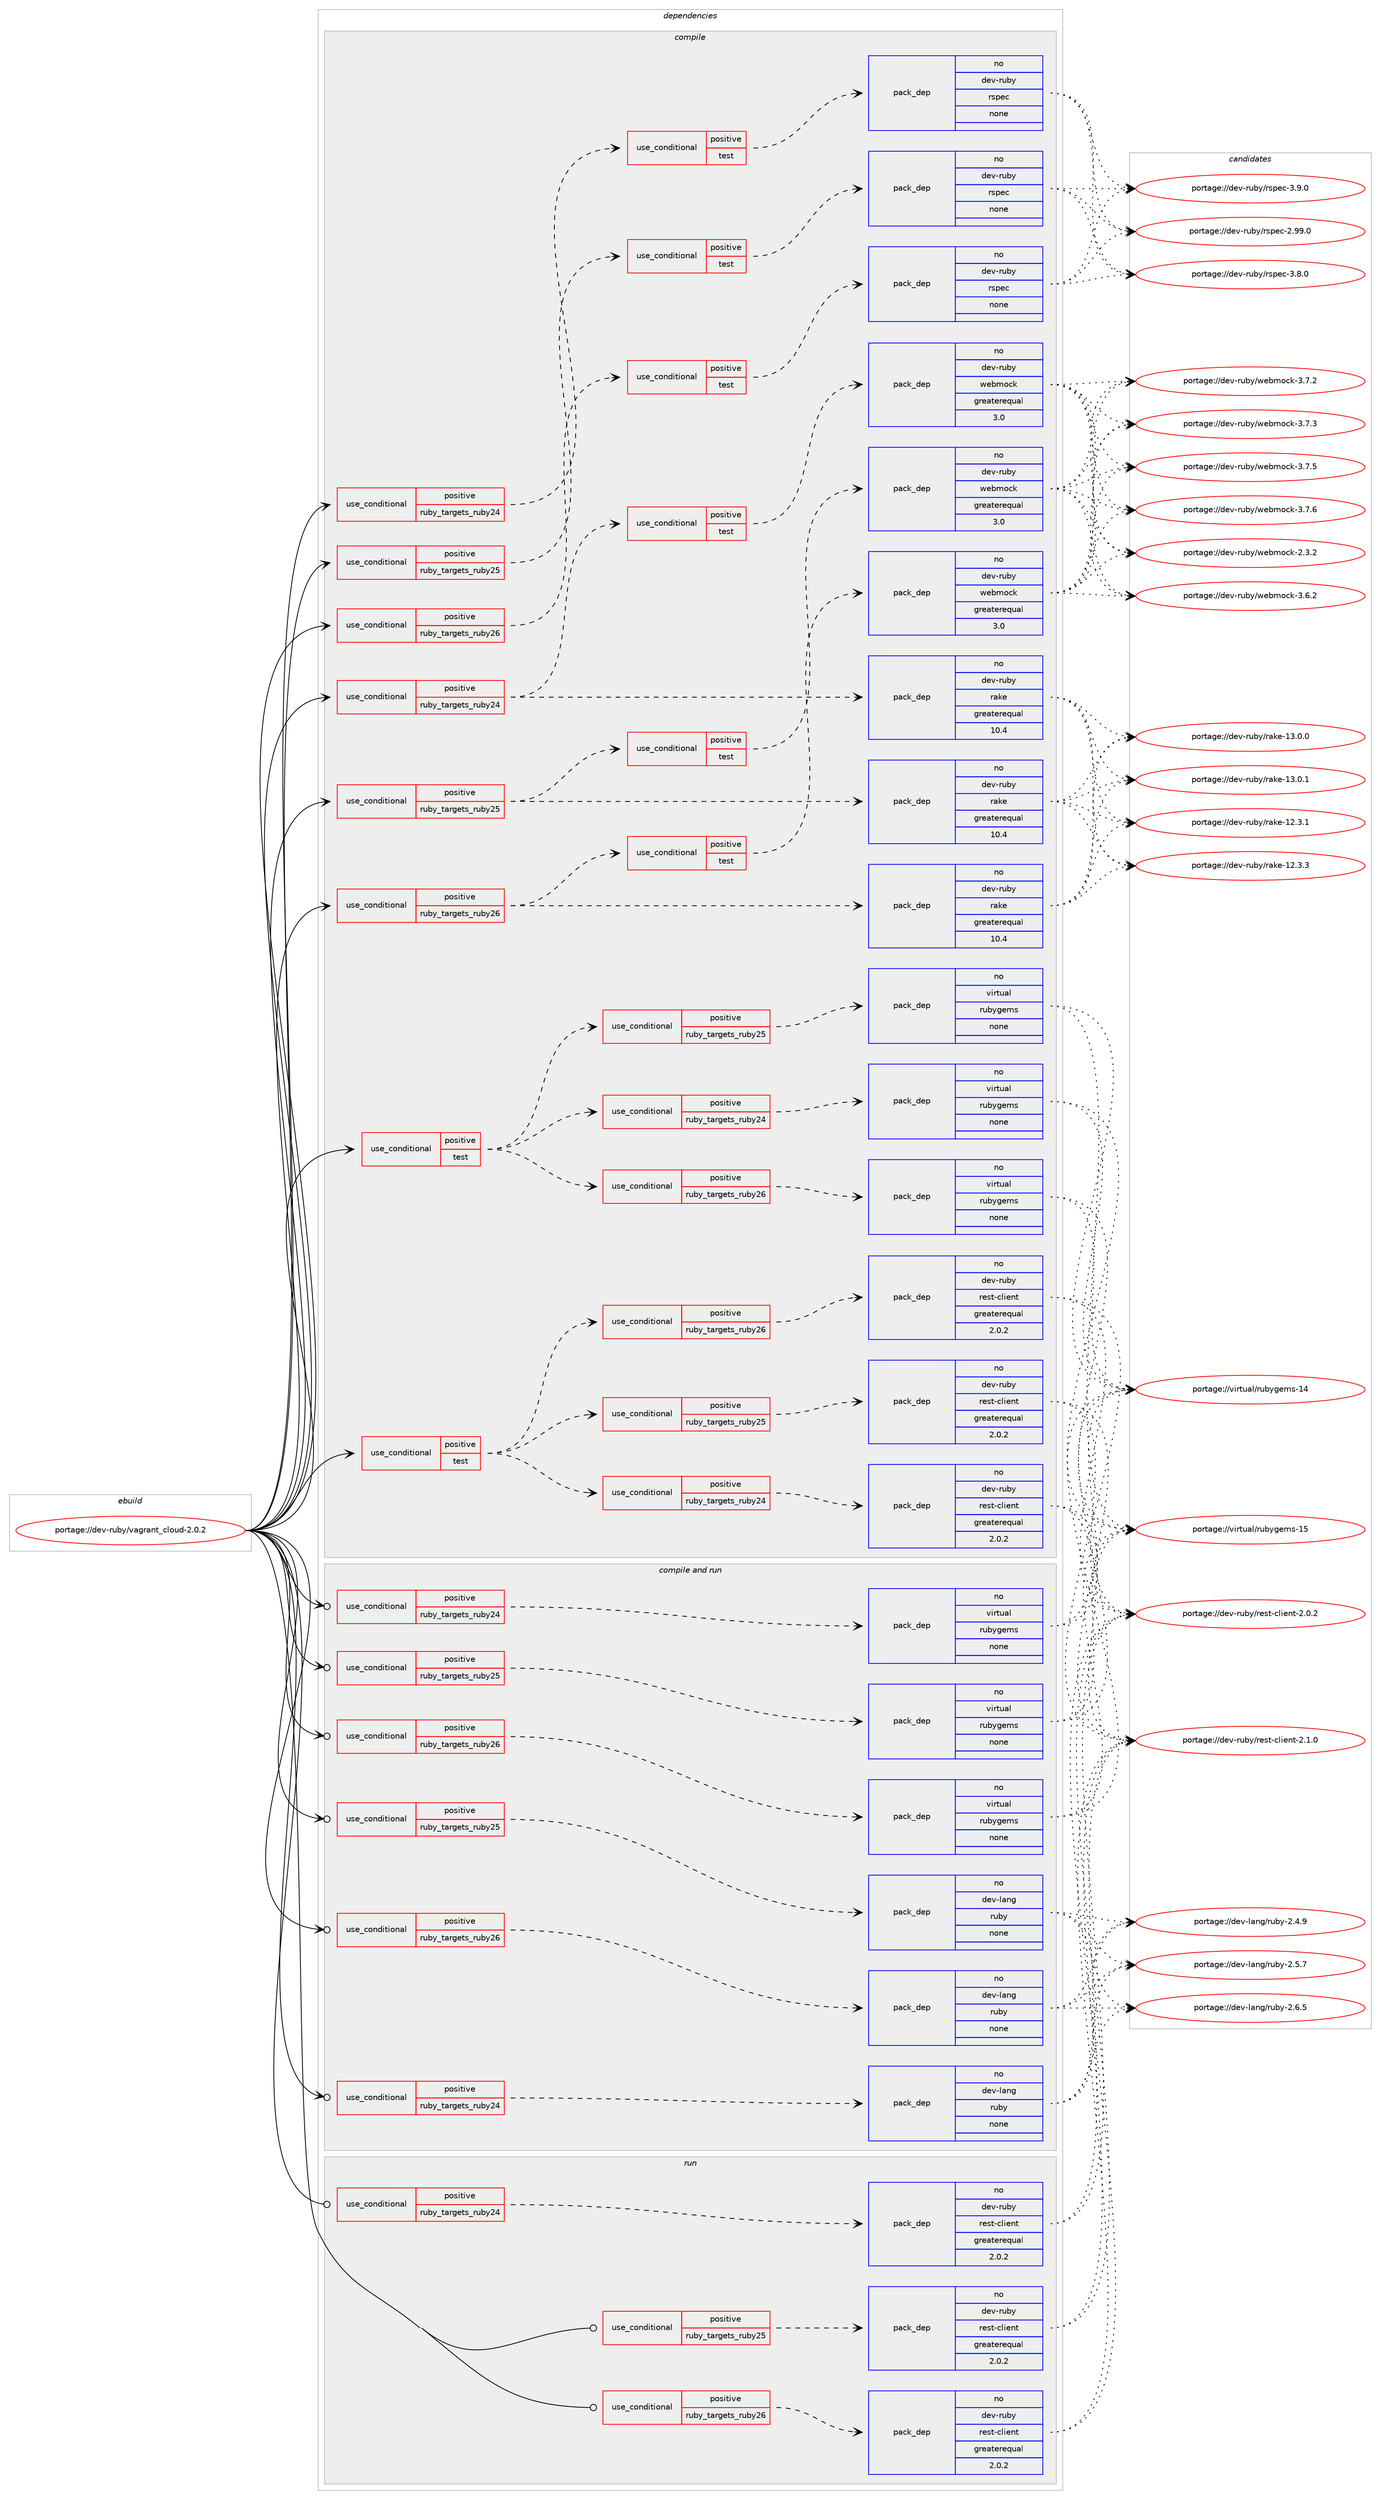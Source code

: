 digraph prolog {

# *************
# Graph options
# *************

newrank=true;
concentrate=true;
compound=true;
graph [rankdir=LR,fontname=Helvetica,fontsize=10,ranksep=1.5];#, ranksep=2.5, nodesep=0.2];
edge  [arrowhead=vee];
node  [fontname=Helvetica,fontsize=10];

# **********
# The ebuild
# **********

subgraph cluster_leftcol {
color=gray;
rank=same;
label=<<i>ebuild</i>>;
id [label="portage://dev-ruby/vagrant_cloud-2.0.2", color=red, width=4, href="../dev-ruby/vagrant_cloud-2.0.2.svg"];
}

# ****************
# The dependencies
# ****************

subgraph cluster_midcol {
color=gray;
label=<<i>dependencies</i>>;
subgraph cluster_compile {
fillcolor="#eeeeee";
style=filled;
label=<<i>compile</i>>;
subgraph cond69232 {
dependency255165 [label=<<TABLE BORDER="0" CELLBORDER="1" CELLSPACING="0" CELLPADDING="4"><TR><TD ROWSPAN="3" CELLPADDING="10">use_conditional</TD></TR><TR><TD>positive</TD></TR><TR><TD>ruby_targets_ruby24</TD></TR></TABLE>>, shape=none, color=red];
subgraph cond69233 {
dependency255166 [label=<<TABLE BORDER="0" CELLBORDER="1" CELLSPACING="0" CELLPADDING="4"><TR><TD ROWSPAN="3" CELLPADDING="10">use_conditional</TD></TR><TR><TD>positive</TD></TR><TR><TD>test</TD></TR></TABLE>>, shape=none, color=red];
subgraph pack182372 {
dependency255167 [label=<<TABLE BORDER="0" CELLBORDER="1" CELLSPACING="0" CELLPADDING="4" WIDTH="220"><TR><TD ROWSPAN="6" CELLPADDING="30">pack_dep</TD></TR><TR><TD WIDTH="110">no</TD></TR><TR><TD>dev-ruby</TD></TR><TR><TD>rspec</TD></TR><TR><TD>none</TD></TR><TR><TD></TD></TR></TABLE>>, shape=none, color=blue];
}
dependency255166:e -> dependency255167:w [weight=20,style="dashed",arrowhead="vee"];
}
dependency255165:e -> dependency255166:w [weight=20,style="dashed",arrowhead="vee"];
}
id:e -> dependency255165:w [weight=20,style="solid",arrowhead="vee"];
subgraph cond69234 {
dependency255168 [label=<<TABLE BORDER="0" CELLBORDER="1" CELLSPACING="0" CELLPADDING="4"><TR><TD ROWSPAN="3" CELLPADDING="10">use_conditional</TD></TR><TR><TD>positive</TD></TR><TR><TD>ruby_targets_ruby24</TD></TR></TABLE>>, shape=none, color=red];
subgraph pack182373 {
dependency255169 [label=<<TABLE BORDER="0" CELLBORDER="1" CELLSPACING="0" CELLPADDING="4" WIDTH="220"><TR><TD ROWSPAN="6" CELLPADDING="30">pack_dep</TD></TR><TR><TD WIDTH="110">no</TD></TR><TR><TD>dev-ruby</TD></TR><TR><TD>rake</TD></TR><TR><TD>greaterequal</TD></TR><TR><TD>10.4</TD></TR></TABLE>>, shape=none, color=blue];
}
dependency255168:e -> dependency255169:w [weight=20,style="dashed",arrowhead="vee"];
subgraph cond69235 {
dependency255170 [label=<<TABLE BORDER="0" CELLBORDER="1" CELLSPACING="0" CELLPADDING="4"><TR><TD ROWSPAN="3" CELLPADDING="10">use_conditional</TD></TR><TR><TD>positive</TD></TR><TR><TD>test</TD></TR></TABLE>>, shape=none, color=red];
subgraph pack182374 {
dependency255171 [label=<<TABLE BORDER="0" CELLBORDER="1" CELLSPACING="0" CELLPADDING="4" WIDTH="220"><TR><TD ROWSPAN="6" CELLPADDING="30">pack_dep</TD></TR><TR><TD WIDTH="110">no</TD></TR><TR><TD>dev-ruby</TD></TR><TR><TD>webmock</TD></TR><TR><TD>greaterequal</TD></TR><TR><TD>3.0</TD></TR></TABLE>>, shape=none, color=blue];
}
dependency255170:e -> dependency255171:w [weight=20,style="dashed",arrowhead="vee"];
}
dependency255168:e -> dependency255170:w [weight=20,style="dashed",arrowhead="vee"];
}
id:e -> dependency255168:w [weight=20,style="solid",arrowhead="vee"];
subgraph cond69236 {
dependency255172 [label=<<TABLE BORDER="0" CELLBORDER="1" CELLSPACING="0" CELLPADDING="4"><TR><TD ROWSPAN="3" CELLPADDING="10">use_conditional</TD></TR><TR><TD>positive</TD></TR><TR><TD>ruby_targets_ruby25</TD></TR></TABLE>>, shape=none, color=red];
subgraph cond69237 {
dependency255173 [label=<<TABLE BORDER="0" CELLBORDER="1" CELLSPACING="0" CELLPADDING="4"><TR><TD ROWSPAN="3" CELLPADDING="10">use_conditional</TD></TR><TR><TD>positive</TD></TR><TR><TD>test</TD></TR></TABLE>>, shape=none, color=red];
subgraph pack182375 {
dependency255174 [label=<<TABLE BORDER="0" CELLBORDER="1" CELLSPACING="0" CELLPADDING="4" WIDTH="220"><TR><TD ROWSPAN="6" CELLPADDING="30">pack_dep</TD></TR><TR><TD WIDTH="110">no</TD></TR><TR><TD>dev-ruby</TD></TR><TR><TD>rspec</TD></TR><TR><TD>none</TD></TR><TR><TD></TD></TR></TABLE>>, shape=none, color=blue];
}
dependency255173:e -> dependency255174:w [weight=20,style="dashed",arrowhead="vee"];
}
dependency255172:e -> dependency255173:w [weight=20,style="dashed",arrowhead="vee"];
}
id:e -> dependency255172:w [weight=20,style="solid",arrowhead="vee"];
subgraph cond69238 {
dependency255175 [label=<<TABLE BORDER="0" CELLBORDER="1" CELLSPACING="0" CELLPADDING="4"><TR><TD ROWSPAN="3" CELLPADDING="10">use_conditional</TD></TR><TR><TD>positive</TD></TR><TR><TD>ruby_targets_ruby25</TD></TR></TABLE>>, shape=none, color=red];
subgraph pack182376 {
dependency255176 [label=<<TABLE BORDER="0" CELLBORDER="1" CELLSPACING="0" CELLPADDING="4" WIDTH="220"><TR><TD ROWSPAN="6" CELLPADDING="30">pack_dep</TD></TR><TR><TD WIDTH="110">no</TD></TR><TR><TD>dev-ruby</TD></TR><TR><TD>rake</TD></TR><TR><TD>greaterequal</TD></TR><TR><TD>10.4</TD></TR></TABLE>>, shape=none, color=blue];
}
dependency255175:e -> dependency255176:w [weight=20,style="dashed",arrowhead="vee"];
subgraph cond69239 {
dependency255177 [label=<<TABLE BORDER="0" CELLBORDER="1" CELLSPACING="0" CELLPADDING="4"><TR><TD ROWSPAN="3" CELLPADDING="10">use_conditional</TD></TR><TR><TD>positive</TD></TR><TR><TD>test</TD></TR></TABLE>>, shape=none, color=red];
subgraph pack182377 {
dependency255178 [label=<<TABLE BORDER="0" CELLBORDER="1" CELLSPACING="0" CELLPADDING="4" WIDTH="220"><TR><TD ROWSPAN="6" CELLPADDING="30">pack_dep</TD></TR><TR><TD WIDTH="110">no</TD></TR><TR><TD>dev-ruby</TD></TR><TR><TD>webmock</TD></TR><TR><TD>greaterequal</TD></TR><TR><TD>3.0</TD></TR></TABLE>>, shape=none, color=blue];
}
dependency255177:e -> dependency255178:w [weight=20,style="dashed",arrowhead="vee"];
}
dependency255175:e -> dependency255177:w [weight=20,style="dashed",arrowhead="vee"];
}
id:e -> dependency255175:w [weight=20,style="solid",arrowhead="vee"];
subgraph cond69240 {
dependency255179 [label=<<TABLE BORDER="0" CELLBORDER="1" CELLSPACING="0" CELLPADDING="4"><TR><TD ROWSPAN="3" CELLPADDING="10">use_conditional</TD></TR><TR><TD>positive</TD></TR><TR><TD>ruby_targets_ruby26</TD></TR></TABLE>>, shape=none, color=red];
subgraph cond69241 {
dependency255180 [label=<<TABLE BORDER="0" CELLBORDER="1" CELLSPACING="0" CELLPADDING="4"><TR><TD ROWSPAN="3" CELLPADDING="10">use_conditional</TD></TR><TR><TD>positive</TD></TR><TR><TD>test</TD></TR></TABLE>>, shape=none, color=red];
subgraph pack182378 {
dependency255181 [label=<<TABLE BORDER="0" CELLBORDER="1" CELLSPACING="0" CELLPADDING="4" WIDTH="220"><TR><TD ROWSPAN="6" CELLPADDING="30">pack_dep</TD></TR><TR><TD WIDTH="110">no</TD></TR><TR><TD>dev-ruby</TD></TR><TR><TD>rspec</TD></TR><TR><TD>none</TD></TR><TR><TD></TD></TR></TABLE>>, shape=none, color=blue];
}
dependency255180:e -> dependency255181:w [weight=20,style="dashed",arrowhead="vee"];
}
dependency255179:e -> dependency255180:w [weight=20,style="dashed",arrowhead="vee"];
}
id:e -> dependency255179:w [weight=20,style="solid",arrowhead="vee"];
subgraph cond69242 {
dependency255182 [label=<<TABLE BORDER="0" CELLBORDER="1" CELLSPACING="0" CELLPADDING="4"><TR><TD ROWSPAN="3" CELLPADDING="10">use_conditional</TD></TR><TR><TD>positive</TD></TR><TR><TD>ruby_targets_ruby26</TD></TR></TABLE>>, shape=none, color=red];
subgraph pack182379 {
dependency255183 [label=<<TABLE BORDER="0" CELLBORDER="1" CELLSPACING="0" CELLPADDING="4" WIDTH="220"><TR><TD ROWSPAN="6" CELLPADDING="30">pack_dep</TD></TR><TR><TD WIDTH="110">no</TD></TR><TR><TD>dev-ruby</TD></TR><TR><TD>rake</TD></TR><TR><TD>greaterequal</TD></TR><TR><TD>10.4</TD></TR></TABLE>>, shape=none, color=blue];
}
dependency255182:e -> dependency255183:w [weight=20,style="dashed",arrowhead="vee"];
subgraph cond69243 {
dependency255184 [label=<<TABLE BORDER="0" CELLBORDER="1" CELLSPACING="0" CELLPADDING="4"><TR><TD ROWSPAN="3" CELLPADDING="10">use_conditional</TD></TR><TR><TD>positive</TD></TR><TR><TD>test</TD></TR></TABLE>>, shape=none, color=red];
subgraph pack182380 {
dependency255185 [label=<<TABLE BORDER="0" CELLBORDER="1" CELLSPACING="0" CELLPADDING="4" WIDTH="220"><TR><TD ROWSPAN="6" CELLPADDING="30">pack_dep</TD></TR><TR><TD WIDTH="110">no</TD></TR><TR><TD>dev-ruby</TD></TR><TR><TD>webmock</TD></TR><TR><TD>greaterequal</TD></TR><TR><TD>3.0</TD></TR></TABLE>>, shape=none, color=blue];
}
dependency255184:e -> dependency255185:w [weight=20,style="dashed",arrowhead="vee"];
}
dependency255182:e -> dependency255184:w [weight=20,style="dashed",arrowhead="vee"];
}
id:e -> dependency255182:w [weight=20,style="solid",arrowhead="vee"];
subgraph cond69244 {
dependency255186 [label=<<TABLE BORDER="0" CELLBORDER="1" CELLSPACING="0" CELLPADDING="4"><TR><TD ROWSPAN="3" CELLPADDING="10">use_conditional</TD></TR><TR><TD>positive</TD></TR><TR><TD>test</TD></TR></TABLE>>, shape=none, color=red];
subgraph cond69245 {
dependency255187 [label=<<TABLE BORDER="0" CELLBORDER="1" CELLSPACING="0" CELLPADDING="4"><TR><TD ROWSPAN="3" CELLPADDING="10">use_conditional</TD></TR><TR><TD>positive</TD></TR><TR><TD>ruby_targets_ruby24</TD></TR></TABLE>>, shape=none, color=red];
subgraph pack182381 {
dependency255188 [label=<<TABLE BORDER="0" CELLBORDER="1" CELLSPACING="0" CELLPADDING="4" WIDTH="220"><TR><TD ROWSPAN="6" CELLPADDING="30">pack_dep</TD></TR><TR><TD WIDTH="110">no</TD></TR><TR><TD>dev-ruby</TD></TR><TR><TD>rest-client</TD></TR><TR><TD>greaterequal</TD></TR><TR><TD>2.0.2</TD></TR></TABLE>>, shape=none, color=blue];
}
dependency255187:e -> dependency255188:w [weight=20,style="dashed",arrowhead="vee"];
}
dependency255186:e -> dependency255187:w [weight=20,style="dashed",arrowhead="vee"];
subgraph cond69246 {
dependency255189 [label=<<TABLE BORDER="0" CELLBORDER="1" CELLSPACING="0" CELLPADDING="4"><TR><TD ROWSPAN="3" CELLPADDING="10">use_conditional</TD></TR><TR><TD>positive</TD></TR><TR><TD>ruby_targets_ruby25</TD></TR></TABLE>>, shape=none, color=red];
subgraph pack182382 {
dependency255190 [label=<<TABLE BORDER="0" CELLBORDER="1" CELLSPACING="0" CELLPADDING="4" WIDTH="220"><TR><TD ROWSPAN="6" CELLPADDING="30">pack_dep</TD></TR><TR><TD WIDTH="110">no</TD></TR><TR><TD>dev-ruby</TD></TR><TR><TD>rest-client</TD></TR><TR><TD>greaterequal</TD></TR><TR><TD>2.0.2</TD></TR></TABLE>>, shape=none, color=blue];
}
dependency255189:e -> dependency255190:w [weight=20,style="dashed",arrowhead="vee"];
}
dependency255186:e -> dependency255189:w [weight=20,style="dashed",arrowhead="vee"];
subgraph cond69247 {
dependency255191 [label=<<TABLE BORDER="0" CELLBORDER="1" CELLSPACING="0" CELLPADDING="4"><TR><TD ROWSPAN="3" CELLPADDING="10">use_conditional</TD></TR><TR><TD>positive</TD></TR><TR><TD>ruby_targets_ruby26</TD></TR></TABLE>>, shape=none, color=red];
subgraph pack182383 {
dependency255192 [label=<<TABLE BORDER="0" CELLBORDER="1" CELLSPACING="0" CELLPADDING="4" WIDTH="220"><TR><TD ROWSPAN="6" CELLPADDING="30">pack_dep</TD></TR><TR><TD WIDTH="110">no</TD></TR><TR><TD>dev-ruby</TD></TR><TR><TD>rest-client</TD></TR><TR><TD>greaterequal</TD></TR><TR><TD>2.0.2</TD></TR></TABLE>>, shape=none, color=blue];
}
dependency255191:e -> dependency255192:w [weight=20,style="dashed",arrowhead="vee"];
}
dependency255186:e -> dependency255191:w [weight=20,style="dashed",arrowhead="vee"];
}
id:e -> dependency255186:w [weight=20,style="solid",arrowhead="vee"];
subgraph cond69248 {
dependency255193 [label=<<TABLE BORDER="0" CELLBORDER="1" CELLSPACING="0" CELLPADDING="4"><TR><TD ROWSPAN="3" CELLPADDING="10">use_conditional</TD></TR><TR><TD>positive</TD></TR><TR><TD>test</TD></TR></TABLE>>, shape=none, color=red];
subgraph cond69249 {
dependency255194 [label=<<TABLE BORDER="0" CELLBORDER="1" CELLSPACING="0" CELLPADDING="4"><TR><TD ROWSPAN="3" CELLPADDING="10">use_conditional</TD></TR><TR><TD>positive</TD></TR><TR><TD>ruby_targets_ruby24</TD></TR></TABLE>>, shape=none, color=red];
subgraph pack182384 {
dependency255195 [label=<<TABLE BORDER="0" CELLBORDER="1" CELLSPACING="0" CELLPADDING="4" WIDTH="220"><TR><TD ROWSPAN="6" CELLPADDING="30">pack_dep</TD></TR><TR><TD WIDTH="110">no</TD></TR><TR><TD>virtual</TD></TR><TR><TD>rubygems</TD></TR><TR><TD>none</TD></TR><TR><TD></TD></TR></TABLE>>, shape=none, color=blue];
}
dependency255194:e -> dependency255195:w [weight=20,style="dashed",arrowhead="vee"];
}
dependency255193:e -> dependency255194:w [weight=20,style="dashed",arrowhead="vee"];
subgraph cond69250 {
dependency255196 [label=<<TABLE BORDER="0" CELLBORDER="1" CELLSPACING="0" CELLPADDING="4"><TR><TD ROWSPAN="3" CELLPADDING="10">use_conditional</TD></TR><TR><TD>positive</TD></TR><TR><TD>ruby_targets_ruby25</TD></TR></TABLE>>, shape=none, color=red];
subgraph pack182385 {
dependency255197 [label=<<TABLE BORDER="0" CELLBORDER="1" CELLSPACING="0" CELLPADDING="4" WIDTH="220"><TR><TD ROWSPAN="6" CELLPADDING="30">pack_dep</TD></TR><TR><TD WIDTH="110">no</TD></TR><TR><TD>virtual</TD></TR><TR><TD>rubygems</TD></TR><TR><TD>none</TD></TR><TR><TD></TD></TR></TABLE>>, shape=none, color=blue];
}
dependency255196:e -> dependency255197:w [weight=20,style="dashed",arrowhead="vee"];
}
dependency255193:e -> dependency255196:w [weight=20,style="dashed",arrowhead="vee"];
subgraph cond69251 {
dependency255198 [label=<<TABLE BORDER="0" CELLBORDER="1" CELLSPACING="0" CELLPADDING="4"><TR><TD ROWSPAN="3" CELLPADDING="10">use_conditional</TD></TR><TR><TD>positive</TD></TR><TR><TD>ruby_targets_ruby26</TD></TR></TABLE>>, shape=none, color=red];
subgraph pack182386 {
dependency255199 [label=<<TABLE BORDER="0" CELLBORDER="1" CELLSPACING="0" CELLPADDING="4" WIDTH="220"><TR><TD ROWSPAN="6" CELLPADDING="30">pack_dep</TD></TR><TR><TD WIDTH="110">no</TD></TR><TR><TD>virtual</TD></TR><TR><TD>rubygems</TD></TR><TR><TD>none</TD></TR><TR><TD></TD></TR></TABLE>>, shape=none, color=blue];
}
dependency255198:e -> dependency255199:w [weight=20,style="dashed",arrowhead="vee"];
}
dependency255193:e -> dependency255198:w [weight=20,style="dashed",arrowhead="vee"];
}
id:e -> dependency255193:w [weight=20,style="solid",arrowhead="vee"];
}
subgraph cluster_compileandrun {
fillcolor="#eeeeee";
style=filled;
label=<<i>compile and run</i>>;
subgraph cond69252 {
dependency255200 [label=<<TABLE BORDER="0" CELLBORDER="1" CELLSPACING="0" CELLPADDING="4"><TR><TD ROWSPAN="3" CELLPADDING="10">use_conditional</TD></TR><TR><TD>positive</TD></TR><TR><TD>ruby_targets_ruby24</TD></TR></TABLE>>, shape=none, color=red];
subgraph pack182387 {
dependency255201 [label=<<TABLE BORDER="0" CELLBORDER="1" CELLSPACING="0" CELLPADDING="4" WIDTH="220"><TR><TD ROWSPAN="6" CELLPADDING="30">pack_dep</TD></TR><TR><TD WIDTH="110">no</TD></TR><TR><TD>dev-lang</TD></TR><TR><TD>ruby</TD></TR><TR><TD>none</TD></TR><TR><TD></TD></TR></TABLE>>, shape=none, color=blue];
}
dependency255200:e -> dependency255201:w [weight=20,style="dashed",arrowhead="vee"];
}
id:e -> dependency255200:w [weight=20,style="solid",arrowhead="odotvee"];
subgraph cond69253 {
dependency255202 [label=<<TABLE BORDER="0" CELLBORDER="1" CELLSPACING="0" CELLPADDING="4"><TR><TD ROWSPAN="3" CELLPADDING="10">use_conditional</TD></TR><TR><TD>positive</TD></TR><TR><TD>ruby_targets_ruby24</TD></TR></TABLE>>, shape=none, color=red];
subgraph pack182388 {
dependency255203 [label=<<TABLE BORDER="0" CELLBORDER="1" CELLSPACING="0" CELLPADDING="4" WIDTH="220"><TR><TD ROWSPAN="6" CELLPADDING="30">pack_dep</TD></TR><TR><TD WIDTH="110">no</TD></TR><TR><TD>virtual</TD></TR><TR><TD>rubygems</TD></TR><TR><TD>none</TD></TR><TR><TD></TD></TR></TABLE>>, shape=none, color=blue];
}
dependency255202:e -> dependency255203:w [weight=20,style="dashed",arrowhead="vee"];
}
id:e -> dependency255202:w [weight=20,style="solid",arrowhead="odotvee"];
subgraph cond69254 {
dependency255204 [label=<<TABLE BORDER="0" CELLBORDER="1" CELLSPACING="0" CELLPADDING="4"><TR><TD ROWSPAN="3" CELLPADDING="10">use_conditional</TD></TR><TR><TD>positive</TD></TR><TR><TD>ruby_targets_ruby25</TD></TR></TABLE>>, shape=none, color=red];
subgraph pack182389 {
dependency255205 [label=<<TABLE BORDER="0" CELLBORDER="1" CELLSPACING="0" CELLPADDING="4" WIDTH="220"><TR><TD ROWSPAN="6" CELLPADDING="30">pack_dep</TD></TR><TR><TD WIDTH="110">no</TD></TR><TR><TD>dev-lang</TD></TR><TR><TD>ruby</TD></TR><TR><TD>none</TD></TR><TR><TD></TD></TR></TABLE>>, shape=none, color=blue];
}
dependency255204:e -> dependency255205:w [weight=20,style="dashed",arrowhead="vee"];
}
id:e -> dependency255204:w [weight=20,style="solid",arrowhead="odotvee"];
subgraph cond69255 {
dependency255206 [label=<<TABLE BORDER="0" CELLBORDER="1" CELLSPACING="0" CELLPADDING="4"><TR><TD ROWSPAN="3" CELLPADDING="10">use_conditional</TD></TR><TR><TD>positive</TD></TR><TR><TD>ruby_targets_ruby25</TD></TR></TABLE>>, shape=none, color=red];
subgraph pack182390 {
dependency255207 [label=<<TABLE BORDER="0" CELLBORDER="1" CELLSPACING="0" CELLPADDING="4" WIDTH="220"><TR><TD ROWSPAN="6" CELLPADDING="30">pack_dep</TD></TR><TR><TD WIDTH="110">no</TD></TR><TR><TD>virtual</TD></TR><TR><TD>rubygems</TD></TR><TR><TD>none</TD></TR><TR><TD></TD></TR></TABLE>>, shape=none, color=blue];
}
dependency255206:e -> dependency255207:w [weight=20,style="dashed",arrowhead="vee"];
}
id:e -> dependency255206:w [weight=20,style="solid",arrowhead="odotvee"];
subgraph cond69256 {
dependency255208 [label=<<TABLE BORDER="0" CELLBORDER="1" CELLSPACING="0" CELLPADDING="4"><TR><TD ROWSPAN="3" CELLPADDING="10">use_conditional</TD></TR><TR><TD>positive</TD></TR><TR><TD>ruby_targets_ruby26</TD></TR></TABLE>>, shape=none, color=red];
subgraph pack182391 {
dependency255209 [label=<<TABLE BORDER="0" CELLBORDER="1" CELLSPACING="0" CELLPADDING="4" WIDTH="220"><TR><TD ROWSPAN="6" CELLPADDING="30">pack_dep</TD></TR><TR><TD WIDTH="110">no</TD></TR><TR><TD>dev-lang</TD></TR><TR><TD>ruby</TD></TR><TR><TD>none</TD></TR><TR><TD></TD></TR></TABLE>>, shape=none, color=blue];
}
dependency255208:e -> dependency255209:w [weight=20,style="dashed",arrowhead="vee"];
}
id:e -> dependency255208:w [weight=20,style="solid",arrowhead="odotvee"];
subgraph cond69257 {
dependency255210 [label=<<TABLE BORDER="0" CELLBORDER="1" CELLSPACING="0" CELLPADDING="4"><TR><TD ROWSPAN="3" CELLPADDING="10">use_conditional</TD></TR><TR><TD>positive</TD></TR><TR><TD>ruby_targets_ruby26</TD></TR></TABLE>>, shape=none, color=red];
subgraph pack182392 {
dependency255211 [label=<<TABLE BORDER="0" CELLBORDER="1" CELLSPACING="0" CELLPADDING="4" WIDTH="220"><TR><TD ROWSPAN="6" CELLPADDING="30">pack_dep</TD></TR><TR><TD WIDTH="110">no</TD></TR><TR><TD>virtual</TD></TR><TR><TD>rubygems</TD></TR><TR><TD>none</TD></TR><TR><TD></TD></TR></TABLE>>, shape=none, color=blue];
}
dependency255210:e -> dependency255211:w [weight=20,style="dashed",arrowhead="vee"];
}
id:e -> dependency255210:w [weight=20,style="solid",arrowhead="odotvee"];
}
subgraph cluster_run {
fillcolor="#eeeeee";
style=filled;
label=<<i>run</i>>;
subgraph cond69258 {
dependency255212 [label=<<TABLE BORDER="0" CELLBORDER="1" CELLSPACING="0" CELLPADDING="4"><TR><TD ROWSPAN="3" CELLPADDING="10">use_conditional</TD></TR><TR><TD>positive</TD></TR><TR><TD>ruby_targets_ruby24</TD></TR></TABLE>>, shape=none, color=red];
subgraph pack182393 {
dependency255213 [label=<<TABLE BORDER="0" CELLBORDER="1" CELLSPACING="0" CELLPADDING="4" WIDTH="220"><TR><TD ROWSPAN="6" CELLPADDING="30">pack_dep</TD></TR><TR><TD WIDTH="110">no</TD></TR><TR><TD>dev-ruby</TD></TR><TR><TD>rest-client</TD></TR><TR><TD>greaterequal</TD></TR><TR><TD>2.0.2</TD></TR></TABLE>>, shape=none, color=blue];
}
dependency255212:e -> dependency255213:w [weight=20,style="dashed",arrowhead="vee"];
}
id:e -> dependency255212:w [weight=20,style="solid",arrowhead="odot"];
subgraph cond69259 {
dependency255214 [label=<<TABLE BORDER="0" CELLBORDER="1" CELLSPACING="0" CELLPADDING="4"><TR><TD ROWSPAN="3" CELLPADDING="10">use_conditional</TD></TR><TR><TD>positive</TD></TR><TR><TD>ruby_targets_ruby25</TD></TR></TABLE>>, shape=none, color=red];
subgraph pack182394 {
dependency255215 [label=<<TABLE BORDER="0" CELLBORDER="1" CELLSPACING="0" CELLPADDING="4" WIDTH="220"><TR><TD ROWSPAN="6" CELLPADDING="30">pack_dep</TD></TR><TR><TD WIDTH="110">no</TD></TR><TR><TD>dev-ruby</TD></TR><TR><TD>rest-client</TD></TR><TR><TD>greaterequal</TD></TR><TR><TD>2.0.2</TD></TR></TABLE>>, shape=none, color=blue];
}
dependency255214:e -> dependency255215:w [weight=20,style="dashed",arrowhead="vee"];
}
id:e -> dependency255214:w [weight=20,style="solid",arrowhead="odot"];
subgraph cond69260 {
dependency255216 [label=<<TABLE BORDER="0" CELLBORDER="1" CELLSPACING="0" CELLPADDING="4"><TR><TD ROWSPAN="3" CELLPADDING="10">use_conditional</TD></TR><TR><TD>positive</TD></TR><TR><TD>ruby_targets_ruby26</TD></TR></TABLE>>, shape=none, color=red];
subgraph pack182395 {
dependency255217 [label=<<TABLE BORDER="0" CELLBORDER="1" CELLSPACING="0" CELLPADDING="4" WIDTH="220"><TR><TD ROWSPAN="6" CELLPADDING="30">pack_dep</TD></TR><TR><TD WIDTH="110">no</TD></TR><TR><TD>dev-ruby</TD></TR><TR><TD>rest-client</TD></TR><TR><TD>greaterequal</TD></TR><TR><TD>2.0.2</TD></TR></TABLE>>, shape=none, color=blue];
}
dependency255216:e -> dependency255217:w [weight=20,style="dashed",arrowhead="vee"];
}
id:e -> dependency255216:w [weight=20,style="solid",arrowhead="odot"];
}
}

# **************
# The candidates
# **************

subgraph cluster_choices {
rank=same;
color=gray;
label=<<i>candidates</i>>;

subgraph choice182372 {
color=black;
nodesep=1;
choiceportage1001011184511411798121471141151121019945504657574648 [label="portage://dev-ruby/rspec-2.99.0", color=red, width=4,href="../dev-ruby/rspec-2.99.0.svg"];
choiceportage10010111845114117981214711411511210199455146564648 [label="portage://dev-ruby/rspec-3.8.0", color=red, width=4,href="../dev-ruby/rspec-3.8.0.svg"];
choiceportage10010111845114117981214711411511210199455146574648 [label="portage://dev-ruby/rspec-3.9.0", color=red, width=4,href="../dev-ruby/rspec-3.9.0.svg"];
dependency255167:e -> choiceportage1001011184511411798121471141151121019945504657574648:w [style=dotted,weight="100"];
dependency255167:e -> choiceportage10010111845114117981214711411511210199455146564648:w [style=dotted,weight="100"];
dependency255167:e -> choiceportage10010111845114117981214711411511210199455146574648:w [style=dotted,weight="100"];
}
subgraph choice182373 {
color=black;
nodesep=1;
choiceportage1001011184511411798121471149710710145495046514649 [label="portage://dev-ruby/rake-12.3.1", color=red, width=4,href="../dev-ruby/rake-12.3.1.svg"];
choiceportage1001011184511411798121471149710710145495046514651 [label="portage://dev-ruby/rake-12.3.3", color=red, width=4,href="../dev-ruby/rake-12.3.3.svg"];
choiceportage1001011184511411798121471149710710145495146484648 [label="portage://dev-ruby/rake-13.0.0", color=red, width=4,href="../dev-ruby/rake-13.0.0.svg"];
choiceportage1001011184511411798121471149710710145495146484649 [label="portage://dev-ruby/rake-13.0.1", color=red, width=4,href="../dev-ruby/rake-13.0.1.svg"];
dependency255169:e -> choiceportage1001011184511411798121471149710710145495046514649:w [style=dotted,weight="100"];
dependency255169:e -> choiceportage1001011184511411798121471149710710145495046514651:w [style=dotted,weight="100"];
dependency255169:e -> choiceportage1001011184511411798121471149710710145495146484648:w [style=dotted,weight="100"];
dependency255169:e -> choiceportage1001011184511411798121471149710710145495146484649:w [style=dotted,weight="100"];
}
subgraph choice182374 {
color=black;
nodesep=1;
choiceportage1001011184511411798121471191019810911199107455046514650 [label="portage://dev-ruby/webmock-2.3.2", color=red, width=4,href="../dev-ruby/webmock-2.3.2.svg"];
choiceportage1001011184511411798121471191019810911199107455146544650 [label="portage://dev-ruby/webmock-3.6.2", color=red, width=4,href="../dev-ruby/webmock-3.6.2.svg"];
choiceportage1001011184511411798121471191019810911199107455146554650 [label="portage://dev-ruby/webmock-3.7.2", color=red, width=4,href="../dev-ruby/webmock-3.7.2.svg"];
choiceportage1001011184511411798121471191019810911199107455146554651 [label="portage://dev-ruby/webmock-3.7.3", color=red, width=4,href="../dev-ruby/webmock-3.7.3.svg"];
choiceportage1001011184511411798121471191019810911199107455146554653 [label="portage://dev-ruby/webmock-3.7.5", color=red, width=4,href="../dev-ruby/webmock-3.7.5.svg"];
choiceportage1001011184511411798121471191019810911199107455146554654 [label="portage://dev-ruby/webmock-3.7.6", color=red, width=4,href="../dev-ruby/webmock-3.7.6.svg"];
dependency255171:e -> choiceportage1001011184511411798121471191019810911199107455046514650:w [style=dotted,weight="100"];
dependency255171:e -> choiceportage1001011184511411798121471191019810911199107455146544650:w [style=dotted,weight="100"];
dependency255171:e -> choiceportage1001011184511411798121471191019810911199107455146554650:w [style=dotted,weight="100"];
dependency255171:e -> choiceportage1001011184511411798121471191019810911199107455146554651:w [style=dotted,weight="100"];
dependency255171:e -> choiceportage1001011184511411798121471191019810911199107455146554653:w [style=dotted,weight="100"];
dependency255171:e -> choiceportage1001011184511411798121471191019810911199107455146554654:w [style=dotted,weight="100"];
}
subgraph choice182375 {
color=black;
nodesep=1;
choiceportage1001011184511411798121471141151121019945504657574648 [label="portage://dev-ruby/rspec-2.99.0", color=red, width=4,href="../dev-ruby/rspec-2.99.0.svg"];
choiceportage10010111845114117981214711411511210199455146564648 [label="portage://dev-ruby/rspec-3.8.0", color=red, width=4,href="../dev-ruby/rspec-3.8.0.svg"];
choiceportage10010111845114117981214711411511210199455146574648 [label="portage://dev-ruby/rspec-3.9.0", color=red, width=4,href="../dev-ruby/rspec-3.9.0.svg"];
dependency255174:e -> choiceportage1001011184511411798121471141151121019945504657574648:w [style=dotted,weight="100"];
dependency255174:e -> choiceportage10010111845114117981214711411511210199455146564648:w [style=dotted,weight="100"];
dependency255174:e -> choiceportage10010111845114117981214711411511210199455146574648:w [style=dotted,weight="100"];
}
subgraph choice182376 {
color=black;
nodesep=1;
choiceportage1001011184511411798121471149710710145495046514649 [label="portage://dev-ruby/rake-12.3.1", color=red, width=4,href="../dev-ruby/rake-12.3.1.svg"];
choiceportage1001011184511411798121471149710710145495046514651 [label="portage://dev-ruby/rake-12.3.3", color=red, width=4,href="../dev-ruby/rake-12.3.3.svg"];
choiceportage1001011184511411798121471149710710145495146484648 [label="portage://dev-ruby/rake-13.0.0", color=red, width=4,href="../dev-ruby/rake-13.0.0.svg"];
choiceportage1001011184511411798121471149710710145495146484649 [label="portage://dev-ruby/rake-13.0.1", color=red, width=4,href="../dev-ruby/rake-13.0.1.svg"];
dependency255176:e -> choiceportage1001011184511411798121471149710710145495046514649:w [style=dotted,weight="100"];
dependency255176:e -> choiceportage1001011184511411798121471149710710145495046514651:w [style=dotted,weight="100"];
dependency255176:e -> choiceportage1001011184511411798121471149710710145495146484648:w [style=dotted,weight="100"];
dependency255176:e -> choiceportage1001011184511411798121471149710710145495146484649:w [style=dotted,weight="100"];
}
subgraph choice182377 {
color=black;
nodesep=1;
choiceportage1001011184511411798121471191019810911199107455046514650 [label="portage://dev-ruby/webmock-2.3.2", color=red, width=4,href="../dev-ruby/webmock-2.3.2.svg"];
choiceportage1001011184511411798121471191019810911199107455146544650 [label="portage://dev-ruby/webmock-3.6.2", color=red, width=4,href="../dev-ruby/webmock-3.6.2.svg"];
choiceportage1001011184511411798121471191019810911199107455146554650 [label="portage://dev-ruby/webmock-3.7.2", color=red, width=4,href="../dev-ruby/webmock-3.7.2.svg"];
choiceportage1001011184511411798121471191019810911199107455146554651 [label="portage://dev-ruby/webmock-3.7.3", color=red, width=4,href="../dev-ruby/webmock-3.7.3.svg"];
choiceportage1001011184511411798121471191019810911199107455146554653 [label="portage://dev-ruby/webmock-3.7.5", color=red, width=4,href="../dev-ruby/webmock-3.7.5.svg"];
choiceportage1001011184511411798121471191019810911199107455146554654 [label="portage://dev-ruby/webmock-3.7.6", color=red, width=4,href="../dev-ruby/webmock-3.7.6.svg"];
dependency255178:e -> choiceportage1001011184511411798121471191019810911199107455046514650:w [style=dotted,weight="100"];
dependency255178:e -> choiceportage1001011184511411798121471191019810911199107455146544650:w [style=dotted,weight="100"];
dependency255178:e -> choiceportage1001011184511411798121471191019810911199107455146554650:w [style=dotted,weight="100"];
dependency255178:e -> choiceportage1001011184511411798121471191019810911199107455146554651:w [style=dotted,weight="100"];
dependency255178:e -> choiceportage1001011184511411798121471191019810911199107455146554653:w [style=dotted,weight="100"];
dependency255178:e -> choiceportage1001011184511411798121471191019810911199107455146554654:w [style=dotted,weight="100"];
}
subgraph choice182378 {
color=black;
nodesep=1;
choiceportage1001011184511411798121471141151121019945504657574648 [label="portage://dev-ruby/rspec-2.99.0", color=red, width=4,href="../dev-ruby/rspec-2.99.0.svg"];
choiceportage10010111845114117981214711411511210199455146564648 [label="portage://dev-ruby/rspec-3.8.0", color=red, width=4,href="../dev-ruby/rspec-3.8.0.svg"];
choiceportage10010111845114117981214711411511210199455146574648 [label="portage://dev-ruby/rspec-3.9.0", color=red, width=4,href="../dev-ruby/rspec-3.9.0.svg"];
dependency255181:e -> choiceportage1001011184511411798121471141151121019945504657574648:w [style=dotted,weight="100"];
dependency255181:e -> choiceportage10010111845114117981214711411511210199455146564648:w [style=dotted,weight="100"];
dependency255181:e -> choiceportage10010111845114117981214711411511210199455146574648:w [style=dotted,weight="100"];
}
subgraph choice182379 {
color=black;
nodesep=1;
choiceportage1001011184511411798121471149710710145495046514649 [label="portage://dev-ruby/rake-12.3.1", color=red, width=4,href="../dev-ruby/rake-12.3.1.svg"];
choiceportage1001011184511411798121471149710710145495046514651 [label="portage://dev-ruby/rake-12.3.3", color=red, width=4,href="../dev-ruby/rake-12.3.3.svg"];
choiceportage1001011184511411798121471149710710145495146484648 [label="portage://dev-ruby/rake-13.0.0", color=red, width=4,href="../dev-ruby/rake-13.0.0.svg"];
choiceportage1001011184511411798121471149710710145495146484649 [label="portage://dev-ruby/rake-13.0.1", color=red, width=4,href="../dev-ruby/rake-13.0.1.svg"];
dependency255183:e -> choiceportage1001011184511411798121471149710710145495046514649:w [style=dotted,weight="100"];
dependency255183:e -> choiceportage1001011184511411798121471149710710145495046514651:w [style=dotted,weight="100"];
dependency255183:e -> choiceportage1001011184511411798121471149710710145495146484648:w [style=dotted,weight="100"];
dependency255183:e -> choiceportage1001011184511411798121471149710710145495146484649:w [style=dotted,weight="100"];
}
subgraph choice182380 {
color=black;
nodesep=1;
choiceportage1001011184511411798121471191019810911199107455046514650 [label="portage://dev-ruby/webmock-2.3.2", color=red, width=4,href="../dev-ruby/webmock-2.3.2.svg"];
choiceportage1001011184511411798121471191019810911199107455146544650 [label="portage://dev-ruby/webmock-3.6.2", color=red, width=4,href="../dev-ruby/webmock-3.6.2.svg"];
choiceportage1001011184511411798121471191019810911199107455146554650 [label="portage://dev-ruby/webmock-3.7.2", color=red, width=4,href="../dev-ruby/webmock-3.7.2.svg"];
choiceportage1001011184511411798121471191019810911199107455146554651 [label="portage://dev-ruby/webmock-3.7.3", color=red, width=4,href="../dev-ruby/webmock-3.7.3.svg"];
choiceportage1001011184511411798121471191019810911199107455146554653 [label="portage://dev-ruby/webmock-3.7.5", color=red, width=4,href="../dev-ruby/webmock-3.7.5.svg"];
choiceportage1001011184511411798121471191019810911199107455146554654 [label="portage://dev-ruby/webmock-3.7.6", color=red, width=4,href="../dev-ruby/webmock-3.7.6.svg"];
dependency255185:e -> choiceportage1001011184511411798121471191019810911199107455046514650:w [style=dotted,weight="100"];
dependency255185:e -> choiceportage1001011184511411798121471191019810911199107455146544650:w [style=dotted,weight="100"];
dependency255185:e -> choiceportage1001011184511411798121471191019810911199107455146554650:w [style=dotted,weight="100"];
dependency255185:e -> choiceportage1001011184511411798121471191019810911199107455146554651:w [style=dotted,weight="100"];
dependency255185:e -> choiceportage1001011184511411798121471191019810911199107455146554653:w [style=dotted,weight="100"];
dependency255185:e -> choiceportage1001011184511411798121471191019810911199107455146554654:w [style=dotted,weight="100"];
}
subgraph choice182381 {
color=black;
nodesep=1;
choiceportage1001011184511411798121471141011151164599108105101110116455046484650 [label="portage://dev-ruby/rest-client-2.0.2", color=red, width=4,href="../dev-ruby/rest-client-2.0.2.svg"];
choiceportage1001011184511411798121471141011151164599108105101110116455046494648 [label="portage://dev-ruby/rest-client-2.1.0", color=red, width=4,href="../dev-ruby/rest-client-2.1.0.svg"];
dependency255188:e -> choiceportage1001011184511411798121471141011151164599108105101110116455046484650:w [style=dotted,weight="100"];
dependency255188:e -> choiceportage1001011184511411798121471141011151164599108105101110116455046494648:w [style=dotted,weight="100"];
}
subgraph choice182382 {
color=black;
nodesep=1;
choiceportage1001011184511411798121471141011151164599108105101110116455046484650 [label="portage://dev-ruby/rest-client-2.0.2", color=red, width=4,href="../dev-ruby/rest-client-2.0.2.svg"];
choiceportage1001011184511411798121471141011151164599108105101110116455046494648 [label="portage://dev-ruby/rest-client-2.1.0", color=red, width=4,href="../dev-ruby/rest-client-2.1.0.svg"];
dependency255190:e -> choiceportage1001011184511411798121471141011151164599108105101110116455046484650:w [style=dotted,weight="100"];
dependency255190:e -> choiceportage1001011184511411798121471141011151164599108105101110116455046494648:w [style=dotted,weight="100"];
}
subgraph choice182383 {
color=black;
nodesep=1;
choiceportage1001011184511411798121471141011151164599108105101110116455046484650 [label="portage://dev-ruby/rest-client-2.0.2", color=red, width=4,href="../dev-ruby/rest-client-2.0.2.svg"];
choiceportage1001011184511411798121471141011151164599108105101110116455046494648 [label="portage://dev-ruby/rest-client-2.1.0", color=red, width=4,href="../dev-ruby/rest-client-2.1.0.svg"];
dependency255192:e -> choiceportage1001011184511411798121471141011151164599108105101110116455046484650:w [style=dotted,weight="100"];
dependency255192:e -> choiceportage1001011184511411798121471141011151164599108105101110116455046494648:w [style=dotted,weight="100"];
}
subgraph choice182384 {
color=black;
nodesep=1;
choiceportage118105114116117971084711411798121103101109115454952 [label="portage://virtual/rubygems-14", color=red, width=4,href="../virtual/rubygems-14.svg"];
choiceportage118105114116117971084711411798121103101109115454953 [label="portage://virtual/rubygems-15", color=red, width=4,href="../virtual/rubygems-15.svg"];
dependency255195:e -> choiceportage118105114116117971084711411798121103101109115454952:w [style=dotted,weight="100"];
dependency255195:e -> choiceportage118105114116117971084711411798121103101109115454953:w [style=dotted,weight="100"];
}
subgraph choice182385 {
color=black;
nodesep=1;
choiceportage118105114116117971084711411798121103101109115454952 [label="portage://virtual/rubygems-14", color=red, width=4,href="../virtual/rubygems-14.svg"];
choiceportage118105114116117971084711411798121103101109115454953 [label="portage://virtual/rubygems-15", color=red, width=4,href="../virtual/rubygems-15.svg"];
dependency255197:e -> choiceportage118105114116117971084711411798121103101109115454952:w [style=dotted,weight="100"];
dependency255197:e -> choiceportage118105114116117971084711411798121103101109115454953:w [style=dotted,weight="100"];
}
subgraph choice182386 {
color=black;
nodesep=1;
choiceportage118105114116117971084711411798121103101109115454952 [label="portage://virtual/rubygems-14", color=red, width=4,href="../virtual/rubygems-14.svg"];
choiceportage118105114116117971084711411798121103101109115454953 [label="portage://virtual/rubygems-15", color=red, width=4,href="../virtual/rubygems-15.svg"];
dependency255199:e -> choiceportage118105114116117971084711411798121103101109115454952:w [style=dotted,weight="100"];
dependency255199:e -> choiceportage118105114116117971084711411798121103101109115454953:w [style=dotted,weight="100"];
}
subgraph choice182387 {
color=black;
nodesep=1;
choiceportage10010111845108971101034711411798121455046524657 [label="portage://dev-lang/ruby-2.4.9", color=red, width=4,href="../dev-lang/ruby-2.4.9.svg"];
choiceportage10010111845108971101034711411798121455046534655 [label="portage://dev-lang/ruby-2.5.7", color=red, width=4,href="../dev-lang/ruby-2.5.7.svg"];
choiceportage10010111845108971101034711411798121455046544653 [label="portage://dev-lang/ruby-2.6.5", color=red, width=4,href="../dev-lang/ruby-2.6.5.svg"];
dependency255201:e -> choiceportage10010111845108971101034711411798121455046524657:w [style=dotted,weight="100"];
dependency255201:e -> choiceportage10010111845108971101034711411798121455046534655:w [style=dotted,weight="100"];
dependency255201:e -> choiceportage10010111845108971101034711411798121455046544653:w [style=dotted,weight="100"];
}
subgraph choice182388 {
color=black;
nodesep=1;
choiceportage118105114116117971084711411798121103101109115454952 [label="portage://virtual/rubygems-14", color=red, width=4,href="../virtual/rubygems-14.svg"];
choiceportage118105114116117971084711411798121103101109115454953 [label="portage://virtual/rubygems-15", color=red, width=4,href="../virtual/rubygems-15.svg"];
dependency255203:e -> choiceportage118105114116117971084711411798121103101109115454952:w [style=dotted,weight="100"];
dependency255203:e -> choiceportage118105114116117971084711411798121103101109115454953:w [style=dotted,weight="100"];
}
subgraph choice182389 {
color=black;
nodesep=1;
choiceportage10010111845108971101034711411798121455046524657 [label="portage://dev-lang/ruby-2.4.9", color=red, width=4,href="../dev-lang/ruby-2.4.9.svg"];
choiceportage10010111845108971101034711411798121455046534655 [label="portage://dev-lang/ruby-2.5.7", color=red, width=4,href="../dev-lang/ruby-2.5.7.svg"];
choiceportage10010111845108971101034711411798121455046544653 [label="portage://dev-lang/ruby-2.6.5", color=red, width=4,href="../dev-lang/ruby-2.6.5.svg"];
dependency255205:e -> choiceportage10010111845108971101034711411798121455046524657:w [style=dotted,weight="100"];
dependency255205:e -> choiceportage10010111845108971101034711411798121455046534655:w [style=dotted,weight="100"];
dependency255205:e -> choiceportage10010111845108971101034711411798121455046544653:w [style=dotted,weight="100"];
}
subgraph choice182390 {
color=black;
nodesep=1;
choiceportage118105114116117971084711411798121103101109115454952 [label="portage://virtual/rubygems-14", color=red, width=4,href="../virtual/rubygems-14.svg"];
choiceportage118105114116117971084711411798121103101109115454953 [label="portage://virtual/rubygems-15", color=red, width=4,href="../virtual/rubygems-15.svg"];
dependency255207:e -> choiceportage118105114116117971084711411798121103101109115454952:w [style=dotted,weight="100"];
dependency255207:e -> choiceportage118105114116117971084711411798121103101109115454953:w [style=dotted,weight="100"];
}
subgraph choice182391 {
color=black;
nodesep=1;
choiceportage10010111845108971101034711411798121455046524657 [label="portage://dev-lang/ruby-2.4.9", color=red, width=4,href="../dev-lang/ruby-2.4.9.svg"];
choiceportage10010111845108971101034711411798121455046534655 [label="portage://dev-lang/ruby-2.5.7", color=red, width=4,href="../dev-lang/ruby-2.5.7.svg"];
choiceportage10010111845108971101034711411798121455046544653 [label="portage://dev-lang/ruby-2.6.5", color=red, width=4,href="../dev-lang/ruby-2.6.5.svg"];
dependency255209:e -> choiceportage10010111845108971101034711411798121455046524657:w [style=dotted,weight="100"];
dependency255209:e -> choiceportage10010111845108971101034711411798121455046534655:w [style=dotted,weight="100"];
dependency255209:e -> choiceportage10010111845108971101034711411798121455046544653:w [style=dotted,weight="100"];
}
subgraph choice182392 {
color=black;
nodesep=1;
choiceportage118105114116117971084711411798121103101109115454952 [label="portage://virtual/rubygems-14", color=red, width=4,href="../virtual/rubygems-14.svg"];
choiceportage118105114116117971084711411798121103101109115454953 [label="portage://virtual/rubygems-15", color=red, width=4,href="../virtual/rubygems-15.svg"];
dependency255211:e -> choiceportage118105114116117971084711411798121103101109115454952:w [style=dotted,weight="100"];
dependency255211:e -> choiceportage118105114116117971084711411798121103101109115454953:w [style=dotted,weight="100"];
}
subgraph choice182393 {
color=black;
nodesep=1;
choiceportage1001011184511411798121471141011151164599108105101110116455046484650 [label="portage://dev-ruby/rest-client-2.0.2", color=red, width=4,href="../dev-ruby/rest-client-2.0.2.svg"];
choiceportage1001011184511411798121471141011151164599108105101110116455046494648 [label="portage://dev-ruby/rest-client-2.1.0", color=red, width=4,href="../dev-ruby/rest-client-2.1.0.svg"];
dependency255213:e -> choiceportage1001011184511411798121471141011151164599108105101110116455046484650:w [style=dotted,weight="100"];
dependency255213:e -> choiceportage1001011184511411798121471141011151164599108105101110116455046494648:w [style=dotted,weight="100"];
}
subgraph choice182394 {
color=black;
nodesep=1;
choiceportage1001011184511411798121471141011151164599108105101110116455046484650 [label="portage://dev-ruby/rest-client-2.0.2", color=red, width=4,href="../dev-ruby/rest-client-2.0.2.svg"];
choiceportage1001011184511411798121471141011151164599108105101110116455046494648 [label="portage://dev-ruby/rest-client-2.1.0", color=red, width=4,href="../dev-ruby/rest-client-2.1.0.svg"];
dependency255215:e -> choiceportage1001011184511411798121471141011151164599108105101110116455046484650:w [style=dotted,weight="100"];
dependency255215:e -> choiceportage1001011184511411798121471141011151164599108105101110116455046494648:w [style=dotted,weight="100"];
}
subgraph choice182395 {
color=black;
nodesep=1;
choiceportage1001011184511411798121471141011151164599108105101110116455046484650 [label="portage://dev-ruby/rest-client-2.0.2", color=red, width=4,href="../dev-ruby/rest-client-2.0.2.svg"];
choiceportage1001011184511411798121471141011151164599108105101110116455046494648 [label="portage://dev-ruby/rest-client-2.1.0", color=red, width=4,href="../dev-ruby/rest-client-2.1.0.svg"];
dependency255217:e -> choiceportage1001011184511411798121471141011151164599108105101110116455046484650:w [style=dotted,weight="100"];
dependency255217:e -> choiceportage1001011184511411798121471141011151164599108105101110116455046494648:w [style=dotted,weight="100"];
}
}

}
